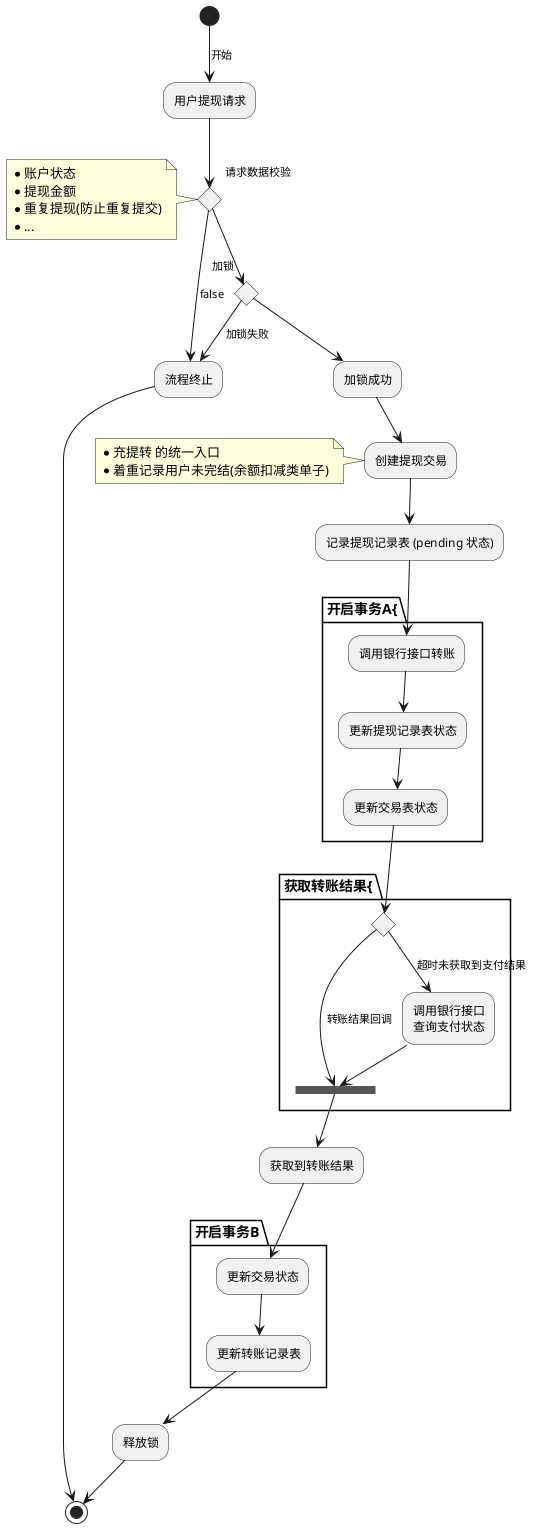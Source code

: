 @startuml
(*) --> [开始] "用户提现请求"

if "请求数据校验" then
note left
* 账户状态
* 提现金额
* 重复提现(防止重复提交)
* ...
end note
if "加锁"  then
--> 加锁成功
--> 创建提现交易
note left
* 充提转 的统一入口
* 着重记录用户未完结(余额扣减类单子)
end note

--> "记录提现记录表 (pending 状态)"

partition 开启事务A{
--> 调用银行接口转账
--> 更新提现记录表状态
--> 更新交易表状态
}

partition 获取转账结果{
if "" then
--> [转账结果回调] ====b2====
else
--> [超时未获取到支付结果] "调用银行接口\n查询支付状态"
--> ====b2====
endif
}
--> 获取到转账结果

partition "开启事务B"{
--> 更新交易状态
--> 更新转账记录表
}
--> 释放锁


-->(*)
else
-->[加锁失败] "流程终止"
endif


else
-right->[false] "流程终止"
-right-> (*)
endif
@enduml